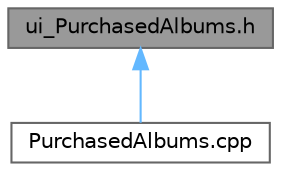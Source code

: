 digraph "ui_PurchasedAlbums.h"
{
 // LATEX_PDF_SIZE
  bgcolor="transparent";
  edge [fontname=Helvetica,fontsize=10,labelfontname=Helvetica,labelfontsize=10];
  node [fontname=Helvetica,fontsize=10,shape=box,height=0.2,width=0.4];
  Node1 [id="Node000001",label="ui_PurchasedAlbums.h",height=0.2,width=0.4,color="gray40", fillcolor="grey60", style="filled", fontcolor="black",tooltip=" "];
  Node1 -> Node2 [id="edge1_Node000001_Node000002",dir="back",color="steelblue1",style="solid",tooltip=" "];
  Node2 [id="Node000002",label="PurchasedAlbums.cpp",height=0.2,width=0.4,color="grey40", fillcolor="white", style="filled",URL="$_purchased_albums_8cpp.html",tooltip="实现 PurchasedAlbums 类，管理已购专辑界面"];
}
